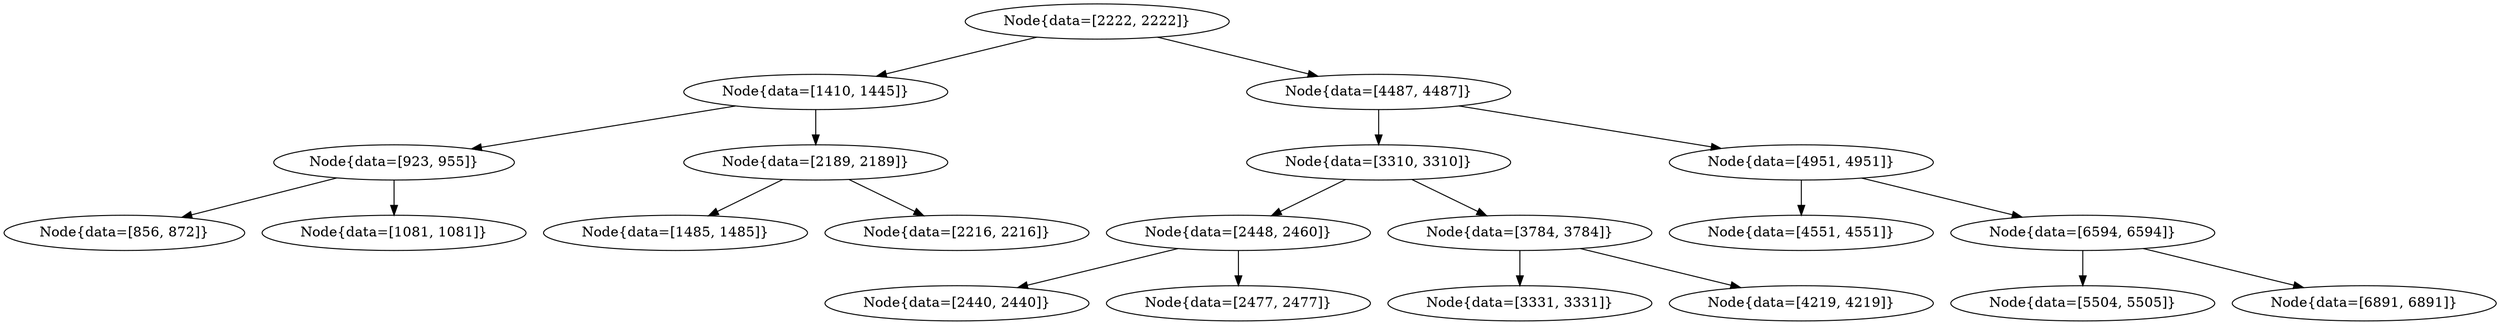digraph G{
2084273532 [label="Node{data=[2222, 2222]}"]
2084273532 -> 91875495
91875495 [label="Node{data=[1410, 1445]}"]
91875495 -> 419055650
419055650 [label="Node{data=[923, 955]}"]
419055650 -> 1636854705
1636854705 [label="Node{data=[856, 872]}"]
419055650 -> 1181166178
1181166178 [label="Node{data=[1081, 1081]}"]
91875495 -> 210882265
210882265 [label="Node{data=[2189, 2189]}"]
210882265 -> 1189100593
1189100593 [label="Node{data=[1485, 1485]}"]
210882265 -> 617552575
617552575 [label="Node{data=[2216, 2216]}"]
2084273532 -> 1535377534
1535377534 [label="Node{data=[4487, 4487]}"]
1535377534 -> 1499593425
1499593425 [label="Node{data=[3310, 3310]}"]
1499593425 -> 505894008
505894008 [label="Node{data=[2448, 2460]}"]
505894008 -> 1122090977
1122090977 [label="Node{data=[2440, 2440]}"]
505894008 -> 966639667
966639667 [label="Node{data=[2477, 2477]}"]
1499593425 -> 1878790819
1878790819 [label="Node{data=[3784, 3784]}"]
1878790819 -> 1272713136
1272713136 [label="Node{data=[3331, 3331]}"]
1878790819 -> 76398493
76398493 [label="Node{data=[4219, 4219]}"]
1535377534 -> 1397123943
1397123943 [label="Node{data=[4951, 4951]}"]
1397123943 -> 1553994406
1553994406 [label="Node{data=[4551, 4551]}"]
1397123943 -> 1999255309
1999255309 [label="Node{data=[6594, 6594]}"]
1999255309 -> 514989858
514989858 [label="Node{data=[5504, 5505]}"]
1999255309 -> 2119123648
2119123648 [label="Node{data=[6891, 6891]}"]
}